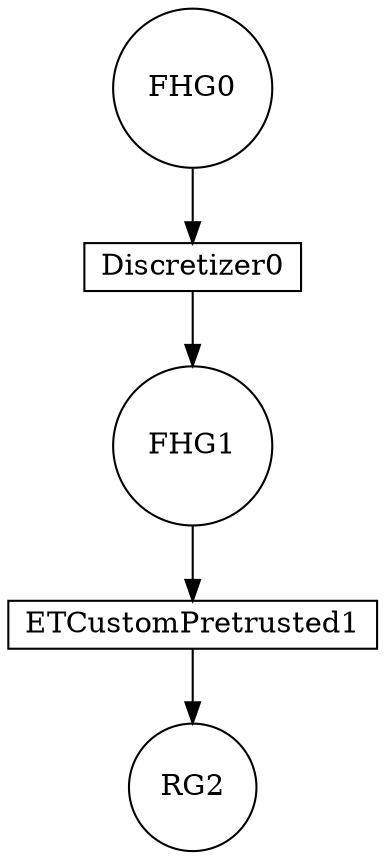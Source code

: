 digraph G {FHG0[shape=circle,label=FHG0];Discretizer0[shape=rect,height=0.01,width=1, label=Discretizer0];FHG0 -> Discretizer0[label=""];FHG1[shape=circle,label=FHG1];Discretizer0[shape=box];Discretizer0 -> FHG1[label=""];FHG1[shape=circle,label=FHG1];ETCustomPretrusted1[shape=rect,height=0.01,width=1, label=ETCustomPretrusted1];FHG1 -> ETCustomPretrusted1[label=""];RG2[shape=circle,label=RG2];ETCustomPretrusted1[shape=box];ETCustomPretrusted1 -> RG2[label=""];}